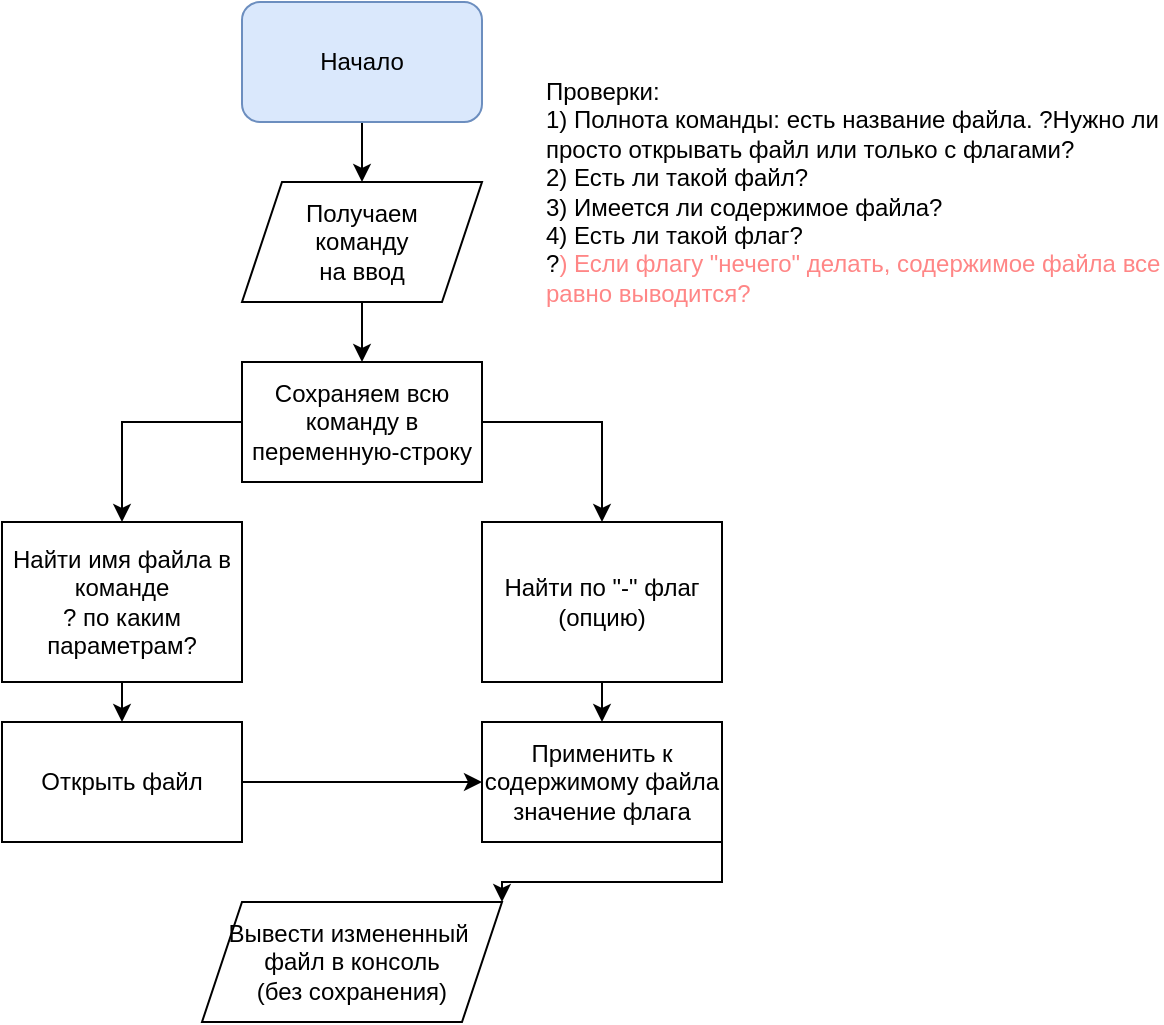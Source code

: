 <mxfile version="26.0.6">
  <diagram name="Страница — 1" id="lYaJIfW0U17Z3Oqj9LKI">
    <mxGraphModel dx="1259" dy="634" grid="1" gridSize="10" guides="1" tooltips="1" connect="1" arrows="1" fold="1" page="1" pageScale="1" pageWidth="827" pageHeight="1169" math="0" shadow="0">
      <root>
        <mxCell id="0" />
        <mxCell id="1" parent="0" />
        <mxCell id="h8kYGKFSrVFOgAnL3OnT-12" style="edgeStyle=orthogonalEdgeStyle;rounded=0;orthogonalLoop=1;jettySize=auto;html=1;exitX=0.5;exitY=1;exitDx=0;exitDy=0;entryX=0.5;entryY=0;entryDx=0;entryDy=0;" edge="1" parent="1" source="h8kYGKFSrVFOgAnL3OnT-1" target="h8kYGKFSrVFOgAnL3OnT-2">
          <mxGeometry relative="1" as="geometry" />
        </mxCell>
        <mxCell id="h8kYGKFSrVFOgAnL3OnT-1" value="Начало" style="rounded=1;whiteSpace=wrap;html=1;fillColor=#dae8fc;strokeColor=#6c8ebf;" vertex="1" parent="1">
          <mxGeometry x="340" y="40" width="120" height="60" as="geometry" />
        </mxCell>
        <mxCell id="h8kYGKFSrVFOgAnL3OnT-13" style="edgeStyle=orthogonalEdgeStyle;rounded=0;orthogonalLoop=1;jettySize=auto;html=1;exitX=0.5;exitY=1;exitDx=0;exitDy=0;entryX=0.5;entryY=0;entryDx=0;entryDy=0;" edge="1" parent="1" source="h8kYGKFSrVFOgAnL3OnT-2" target="h8kYGKFSrVFOgAnL3OnT-3">
          <mxGeometry relative="1" as="geometry" />
        </mxCell>
        <mxCell id="h8kYGKFSrVFOgAnL3OnT-2" value="Получаем&lt;div&gt;команду&lt;/div&gt;&lt;div&gt;на ввод&lt;/div&gt;" style="shape=parallelogram;perimeter=parallelogramPerimeter;whiteSpace=wrap;html=1;fixedSize=1;" vertex="1" parent="1">
          <mxGeometry x="340" y="130" width="120" height="60" as="geometry" />
        </mxCell>
        <mxCell id="h8kYGKFSrVFOgAnL3OnT-16" style="edgeStyle=orthogonalEdgeStyle;rounded=0;orthogonalLoop=1;jettySize=auto;html=1;exitX=0;exitY=0.5;exitDx=0;exitDy=0;entryX=0.5;entryY=0;entryDx=0;entryDy=0;" edge="1" parent="1" source="h8kYGKFSrVFOgAnL3OnT-3" target="h8kYGKFSrVFOgAnL3OnT-4">
          <mxGeometry relative="1" as="geometry" />
        </mxCell>
        <mxCell id="h8kYGKFSrVFOgAnL3OnT-17" style="edgeStyle=orthogonalEdgeStyle;rounded=0;orthogonalLoop=1;jettySize=auto;html=1;exitX=1;exitY=0.5;exitDx=0;exitDy=0;entryX=0.5;entryY=0;entryDx=0;entryDy=0;" edge="1" parent="1" source="h8kYGKFSrVFOgAnL3OnT-3" target="h8kYGKFSrVFOgAnL3OnT-5">
          <mxGeometry relative="1" as="geometry" />
        </mxCell>
        <mxCell id="h8kYGKFSrVFOgAnL3OnT-3" value="Сохраняем всю команду в переменную-строку" style="rounded=0;whiteSpace=wrap;html=1;" vertex="1" parent="1">
          <mxGeometry x="340" y="220" width="120" height="60" as="geometry" />
        </mxCell>
        <mxCell id="h8kYGKFSrVFOgAnL3OnT-18" style="edgeStyle=orthogonalEdgeStyle;rounded=0;orthogonalLoop=1;jettySize=auto;html=1;exitX=0.5;exitY=1;exitDx=0;exitDy=0;entryX=0.5;entryY=0;entryDx=0;entryDy=0;" edge="1" parent="1" source="h8kYGKFSrVFOgAnL3OnT-4" target="h8kYGKFSrVFOgAnL3OnT-6">
          <mxGeometry relative="1" as="geometry" />
        </mxCell>
        <mxCell id="h8kYGKFSrVFOgAnL3OnT-4" value="Найти имя файла в команде&lt;br&gt;? по каким параметрам?" style="rounded=0;whiteSpace=wrap;html=1;" vertex="1" parent="1">
          <mxGeometry x="220" y="300" width="120" height="80" as="geometry" />
        </mxCell>
        <mxCell id="h8kYGKFSrVFOgAnL3OnT-19" style="edgeStyle=orthogonalEdgeStyle;rounded=0;orthogonalLoop=1;jettySize=auto;html=1;exitX=0.5;exitY=1;exitDx=0;exitDy=0;entryX=0.5;entryY=0;entryDx=0;entryDy=0;" edge="1" parent="1" source="h8kYGKFSrVFOgAnL3OnT-5" target="h8kYGKFSrVFOgAnL3OnT-7">
          <mxGeometry relative="1" as="geometry" />
        </mxCell>
        <mxCell id="h8kYGKFSrVFOgAnL3OnT-5" value="Найти по &quot;-&quot; флаг (опцию)" style="rounded=0;whiteSpace=wrap;html=1;" vertex="1" parent="1">
          <mxGeometry x="460" y="300" width="120" height="80" as="geometry" />
        </mxCell>
        <mxCell id="h8kYGKFSrVFOgAnL3OnT-10" style="edgeStyle=orthogonalEdgeStyle;rounded=0;orthogonalLoop=1;jettySize=auto;html=1;exitX=1;exitY=0.5;exitDx=0;exitDy=0;entryX=0;entryY=0.5;entryDx=0;entryDy=0;" edge="1" parent="1" source="h8kYGKFSrVFOgAnL3OnT-6" target="h8kYGKFSrVFOgAnL3OnT-7">
          <mxGeometry relative="1" as="geometry" />
        </mxCell>
        <mxCell id="h8kYGKFSrVFOgAnL3OnT-6" value="Открыть файл" style="rounded=0;whiteSpace=wrap;html=1;" vertex="1" parent="1">
          <mxGeometry x="220" y="400" width="120" height="60" as="geometry" />
        </mxCell>
        <mxCell id="h8kYGKFSrVFOgAnL3OnT-20" style="edgeStyle=orthogonalEdgeStyle;rounded=0;orthogonalLoop=1;jettySize=auto;html=1;exitX=1;exitY=1;exitDx=0;exitDy=0;entryX=1;entryY=0;entryDx=0;entryDy=0;" edge="1" parent="1" source="h8kYGKFSrVFOgAnL3OnT-7" target="h8kYGKFSrVFOgAnL3OnT-11">
          <mxGeometry relative="1" as="geometry" />
        </mxCell>
        <mxCell id="h8kYGKFSrVFOgAnL3OnT-7" value="Применить к содержимому файла значение флага" style="rounded=0;whiteSpace=wrap;html=1;" vertex="1" parent="1">
          <mxGeometry x="460" y="400" width="120" height="60" as="geometry" />
        </mxCell>
        <mxCell id="h8kYGKFSrVFOgAnL3OnT-8" value="Проверки:&lt;div&gt;1) Полнота команды: есть название файла. ?Нужно ли просто открывать файл или только с флагами?&lt;/div&gt;&lt;div&gt;2) Есть ли такой файл?&lt;/div&gt;&lt;div&gt;3) Имеется ли содержимое файла?&lt;/div&gt;&lt;div&gt;4) Есть ли такой флаг?&lt;/div&gt;&lt;div&gt;?&lt;font style=&quot;color: rgb(255, 134, 134);&quot;&gt;) Если флагу &quot;нечего&quot; делать, содержимое файла все равно выводится?&lt;/font&gt;&lt;/div&gt;" style="text;html=1;align=left;verticalAlign=middle;whiteSpace=wrap;rounded=0;" vertex="1" parent="1">
          <mxGeometry x="490" y="120" width="310" height="30" as="geometry" />
        </mxCell>
        <mxCell id="h8kYGKFSrVFOgAnL3OnT-11" value="Вывести измененный&amp;nbsp;&lt;div&gt;файл&amp;nbsp;&lt;span style=&quot;background-color: transparent; color: light-dark(rgb(0, 0, 0), rgb(255, 255, 255));&quot;&gt;в консоль&lt;/span&gt;&lt;/div&gt;&lt;div&gt;&lt;span style=&quot;background-color: transparent; color: light-dark(rgb(0, 0, 0), rgb(255, 255, 255));&quot;&gt;(без сохранения)&lt;/span&gt;&lt;/div&gt;" style="shape=parallelogram;perimeter=parallelogramPerimeter;whiteSpace=wrap;html=1;fixedSize=1;" vertex="1" parent="1">
          <mxGeometry x="320" y="490" width="150" height="60" as="geometry" />
        </mxCell>
      </root>
    </mxGraphModel>
  </diagram>
</mxfile>
